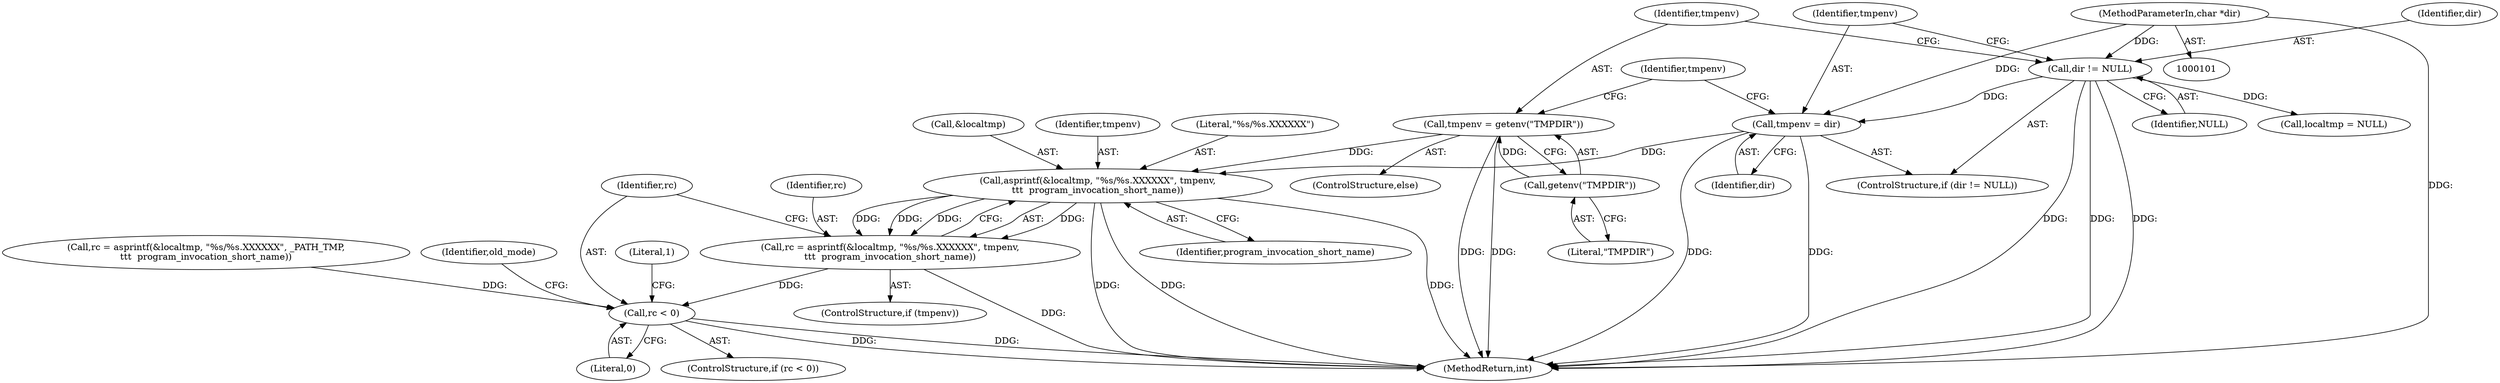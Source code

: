 digraph "1_util-linux_bde91c85bdc77975155058276f99d2e0f5eab5a9_0@API" {
"1000126" [label="(Call,asprintf(&localtmp, \"%s/%s.XXXXXX\", tmpenv,\n\t\t\t  program_invocation_short_name))"];
"1000114" [label="(Call,tmpenv = dir)"];
"1000111" [label="(Call,dir != NULL)"];
"1000103" [label="(MethodParameterIn,char *dir)"];
"1000118" [label="(Call,tmpenv = getenv(\"TMPDIR\"))"];
"1000120" [label="(Call,getenv(\"TMPDIR\"))"];
"1000124" [label="(Call,rc = asprintf(&localtmp, \"%s/%s.XXXXXX\", tmpenv,\n\t\t\t  program_invocation_short_name))"];
"1000142" [label="(Call,rc < 0)"];
"1000142" [label="(Call,rc < 0)"];
"1000118" [label="(Call,tmpenv = getenv(\"TMPDIR\"))"];
"1000130" [label="(Identifier,tmpenv)"];
"1000129" [label="(Literal,\"%s/%s.XXXXXX\")"];
"1000149" [label="(Identifier,old_mode)"];
"1000111" [label="(Call,dir != NULL)"];
"1000113" [label="(Identifier,NULL)"];
"1000119" [label="(Identifier,tmpenv)"];
"1000114" [label="(Call,tmpenv = dir)"];
"1000120" [label="(Call,getenv(\"TMPDIR\"))"];
"1000125" [label="(Identifier,rc)"];
"1000103" [label="(MethodParameterIn,char *dir)"];
"1000143" [label="(Identifier,rc)"];
"1000122" [label="(ControlStructure,if (tmpenv))"];
"1000115" [label="(Identifier,tmpenv)"];
"1000173" [label="(Call,localtmp = NULL)"];
"1000144" [label="(Literal,0)"];
"1000126" [label="(Call,asprintf(&localtmp, \"%s/%s.XXXXXX\", tmpenv,\n\t\t\t  program_invocation_short_name))"];
"1000147" [label="(Literal,1)"];
"1000117" [label="(ControlStructure,else)"];
"1000141" [label="(ControlStructure,if (rc < 0))"];
"1000110" [label="(ControlStructure,if (dir != NULL))"];
"1000124" [label="(Call,rc = asprintf(&localtmp, \"%s/%s.XXXXXX\", tmpenv,\n\t\t\t  program_invocation_short_name))"];
"1000123" [label="(Identifier,tmpenv)"];
"1000116" [label="(Identifier,dir)"];
"1000133" [label="(Call,rc = asprintf(&localtmp, \"%s/%s.XXXXXX\", _PATH_TMP,\n\t\t\t  program_invocation_short_name))"];
"1000127" [label="(Call,&localtmp)"];
"1000131" [label="(Identifier,program_invocation_short_name)"];
"1000112" [label="(Identifier,dir)"];
"1000182" [label="(MethodReturn,int)"];
"1000121" [label="(Literal,\"TMPDIR\")"];
"1000126" -> "1000124"  [label="AST: "];
"1000126" -> "1000131"  [label="CFG: "];
"1000127" -> "1000126"  [label="AST: "];
"1000129" -> "1000126"  [label="AST: "];
"1000130" -> "1000126"  [label="AST: "];
"1000131" -> "1000126"  [label="AST: "];
"1000124" -> "1000126"  [label="CFG: "];
"1000126" -> "1000182"  [label="DDG: "];
"1000126" -> "1000182"  [label="DDG: "];
"1000126" -> "1000182"  [label="DDG: "];
"1000126" -> "1000124"  [label="DDG: "];
"1000126" -> "1000124"  [label="DDG: "];
"1000126" -> "1000124"  [label="DDG: "];
"1000126" -> "1000124"  [label="DDG: "];
"1000114" -> "1000126"  [label="DDG: "];
"1000118" -> "1000126"  [label="DDG: "];
"1000114" -> "1000110"  [label="AST: "];
"1000114" -> "1000116"  [label="CFG: "];
"1000115" -> "1000114"  [label="AST: "];
"1000116" -> "1000114"  [label="AST: "];
"1000123" -> "1000114"  [label="CFG: "];
"1000114" -> "1000182"  [label="DDG: "];
"1000114" -> "1000182"  [label="DDG: "];
"1000111" -> "1000114"  [label="DDG: "];
"1000103" -> "1000114"  [label="DDG: "];
"1000111" -> "1000110"  [label="AST: "];
"1000111" -> "1000113"  [label="CFG: "];
"1000112" -> "1000111"  [label="AST: "];
"1000113" -> "1000111"  [label="AST: "];
"1000115" -> "1000111"  [label="CFG: "];
"1000119" -> "1000111"  [label="CFG: "];
"1000111" -> "1000182"  [label="DDG: "];
"1000111" -> "1000182"  [label="DDG: "];
"1000111" -> "1000182"  [label="DDG: "];
"1000103" -> "1000111"  [label="DDG: "];
"1000111" -> "1000173"  [label="DDG: "];
"1000103" -> "1000101"  [label="AST: "];
"1000103" -> "1000182"  [label="DDG: "];
"1000118" -> "1000117"  [label="AST: "];
"1000118" -> "1000120"  [label="CFG: "];
"1000119" -> "1000118"  [label="AST: "];
"1000120" -> "1000118"  [label="AST: "];
"1000123" -> "1000118"  [label="CFG: "];
"1000118" -> "1000182"  [label="DDG: "];
"1000118" -> "1000182"  [label="DDG: "];
"1000120" -> "1000118"  [label="DDG: "];
"1000120" -> "1000121"  [label="CFG: "];
"1000121" -> "1000120"  [label="AST: "];
"1000124" -> "1000122"  [label="AST: "];
"1000125" -> "1000124"  [label="AST: "];
"1000143" -> "1000124"  [label="CFG: "];
"1000124" -> "1000182"  [label="DDG: "];
"1000124" -> "1000142"  [label="DDG: "];
"1000142" -> "1000141"  [label="AST: "];
"1000142" -> "1000144"  [label="CFG: "];
"1000143" -> "1000142"  [label="AST: "];
"1000144" -> "1000142"  [label="AST: "];
"1000147" -> "1000142"  [label="CFG: "];
"1000149" -> "1000142"  [label="CFG: "];
"1000142" -> "1000182"  [label="DDG: "];
"1000142" -> "1000182"  [label="DDG: "];
"1000133" -> "1000142"  [label="DDG: "];
}
